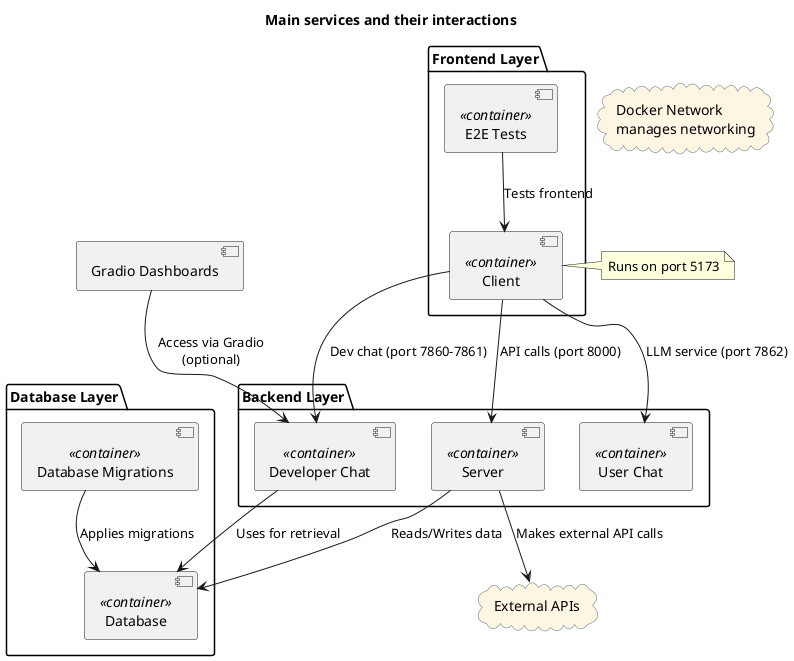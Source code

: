 @startuml
title Main services and their interactions
skinparam rectangle {
    BackgroundColor #FDF6E3
    BorderColor #586e75
}
skinparam cloud {
    BackgroundColor #FDF6E3
    BorderColor #586e75
}

cloud "Docker Network\nmanages networking" as DockerNetwork

package "Database Layer" {
    [Database] <<container>> 
    [Database Migrations] <<container>> 
}

package "Backend Layer" {
    [Server] <<container>> 
    [User Chat] <<container>> 
    [Developer Chat] <<container>> 
}

package "Frontend Layer" {
    [Client] <<container>> 
    [E2E Tests] <<container>>
}

cloud "External APIs" as ExternalAPIs

[Database Migrations] --> [Database] : Applies migrations
[Server] --> [Database] : Reads/Writes data
[Client] --> [Server] : API calls (port 8000)
[Client] --> [User Chat] : LLM service (port 7862)
[Client] --> [Developer Chat] : Dev chat (port 7860-7861)
[Gradio Dashboards] --> [Developer Chat] : Access via Gradio\n(optional)
[E2E Tests] --> [Client] : Tests frontend
[Server] --> ExternalAPIs : Makes external API calls
[Developer Chat] --> [Database] : Uses for retrieval

note right of Client
Runs on port 5173
end note

@enduml